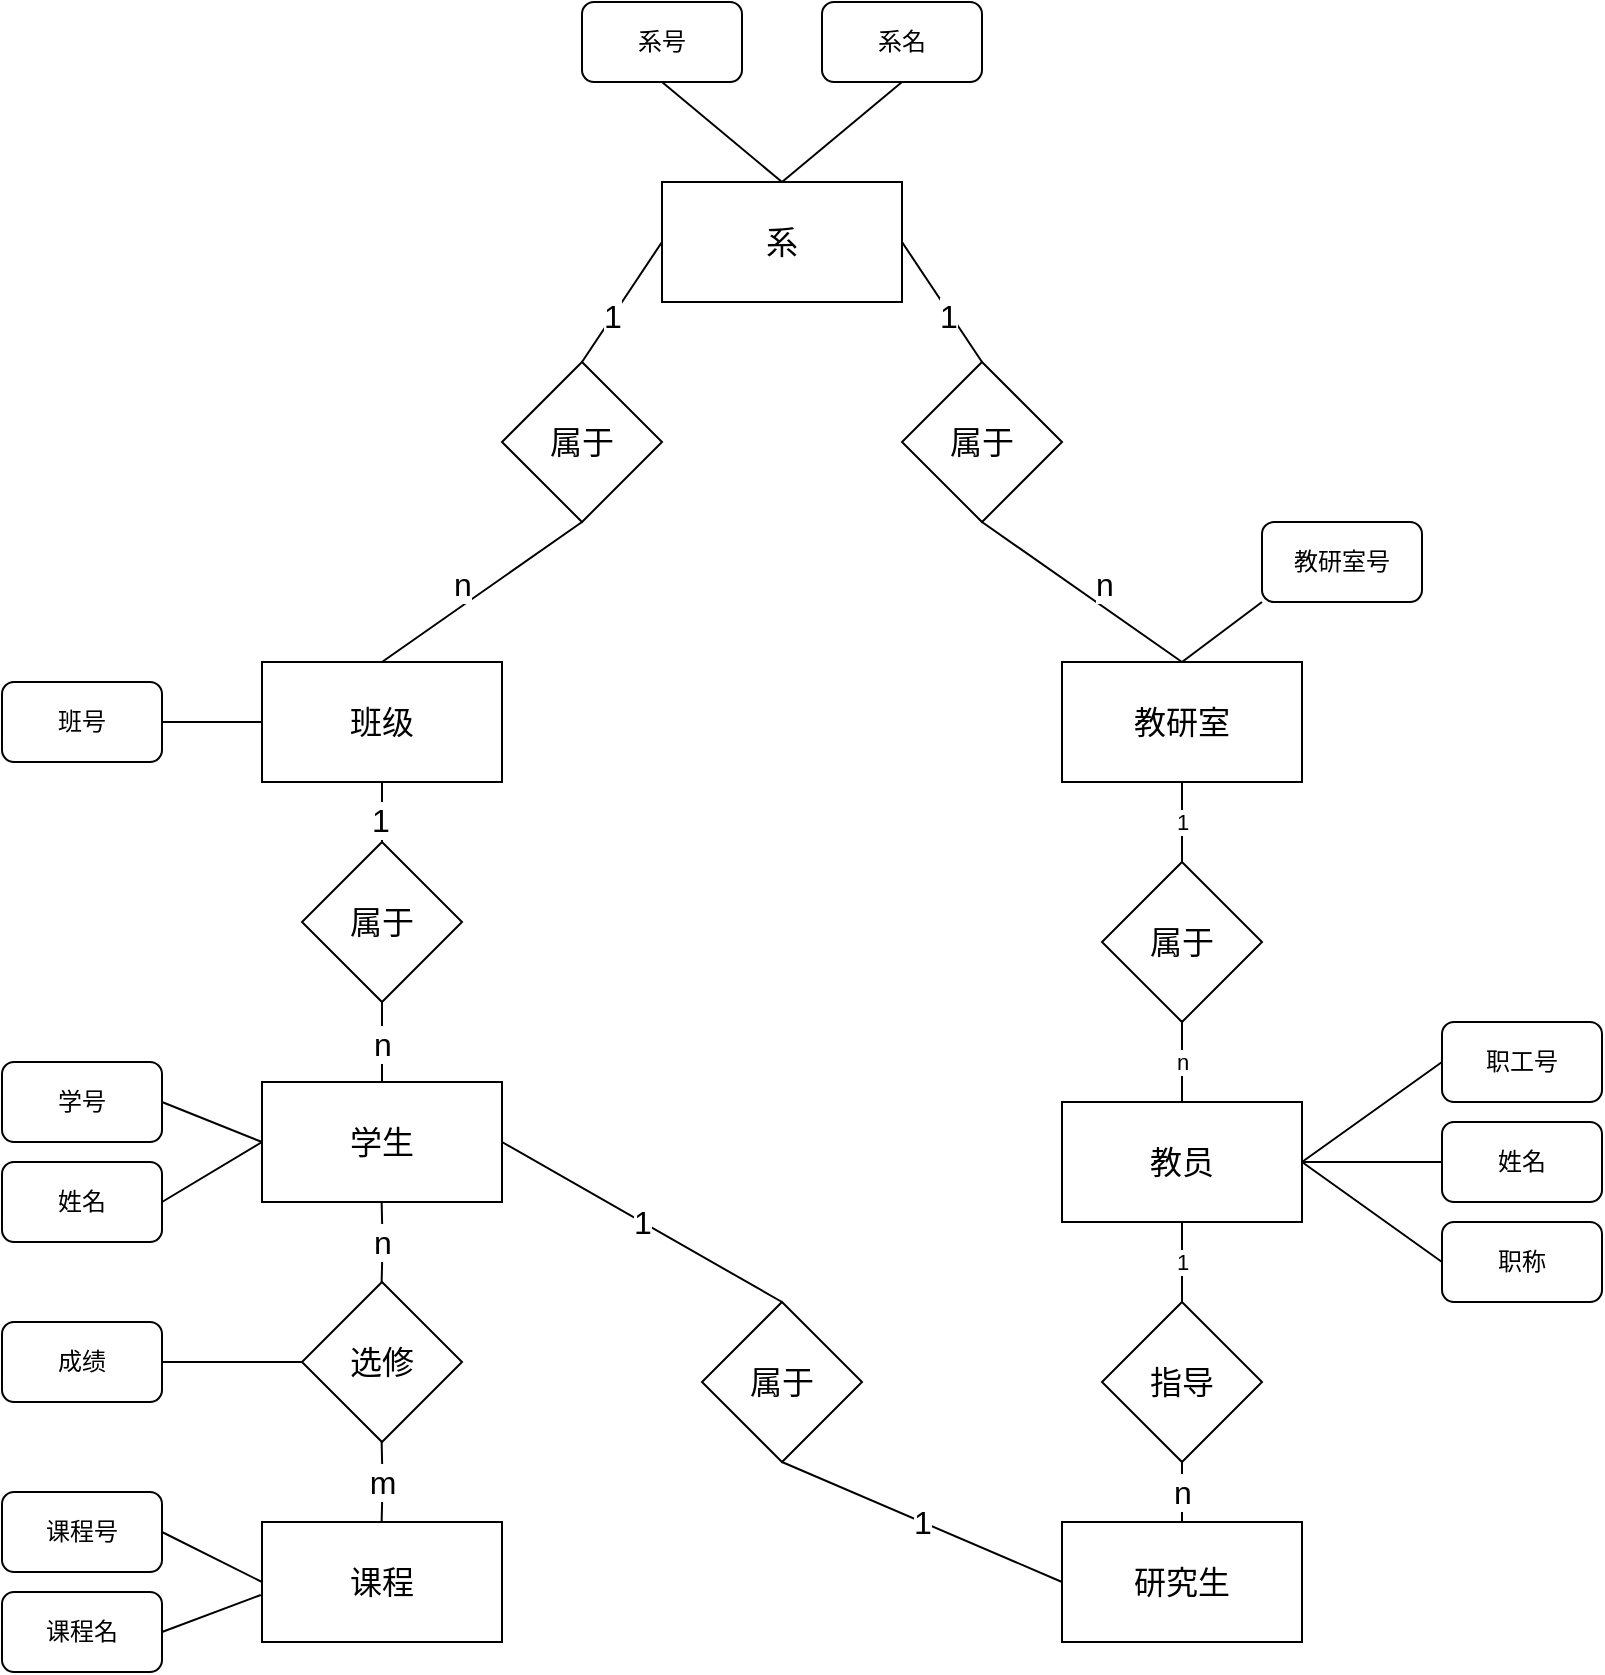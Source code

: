 <mxfile version="20.6.0" type="github">
  <diagram id="wtk5QLIoAwouslw7U4_e" name="第 1 页">
    <mxGraphModel dx="1105" dy="413" grid="1" gridSize="10" guides="1" tooltips="1" connect="1" arrows="1" fold="1" page="1" pageScale="1" pageWidth="850" pageHeight="1100" math="0" shadow="0">
      <root>
        <mxCell id="0" />
        <mxCell id="1" parent="0" />
        <mxCell id="UVKUmxEZPX85mDdvoM-r-1" value="&lt;font style=&quot;font-size: 16px;&quot;&gt;系&lt;/font&gt;" style="rounded=0;whiteSpace=wrap;html=1;" vertex="1" parent="1">
          <mxGeometry x="270" y="240" width="120" height="60" as="geometry" />
        </mxCell>
        <mxCell id="UVKUmxEZPX85mDdvoM-r-2" value="属于" style="rhombus;whiteSpace=wrap;html=1;fontSize=16;" vertex="1" parent="1">
          <mxGeometry x="190" y="330" width="80" height="80" as="geometry" />
        </mxCell>
        <mxCell id="UVKUmxEZPX85mDdvoM-r-3" value="属于" style="rhombus;whiteSpace=wrap;html=1;fontSize=16;" vertex="1" parent="1">
          <mxGeometry x="390" y="330" width="80" height="80" as="geometry" />
        </mxCell>
        <mxCell id="UVKUmxEZPX85mDdvoM-r-4" value="" style="endArrow=none;html=1;rounded=0;fontSize=16;entryX=0;entryY=0.5;entryDx=0;entryDy=0;exitX=0.5;exitY=0;exitDx=0;exitDy=0;" edge="1" parent="1" source="UVKUmxEZPX85mDdvoM-r-2" target="UVKUmxEZPX85mDdvoM-r-1">
          <mxGeometry width="50" height="50" relative="1" as="geometry">
            <mxPoint x="220" y="370" as="sourcePoint" />
            <mxPoint x="270" y="320" as="targetPoint" />
          </mxGeometry>
        </mxCell>
        <mxCell id="UVKUmxEZPX85mDdvoM-r-5" value="1" style="edgeLabel;html=1;align=center;verticalAlign=middle;resizable=0;points=[];fontSize=16;" vertex="1" connectable="0" parent="UVKUmxEZPX85mDdvoM-r-4">
          <mxGeometry x="-0.24" y="1" relative="1" as="geometry">
            <mxPoint as="offset" />
          </mxGeometry>
        </mxCell>
        <mxCell id="UVKUmxEZPX85mDdvoM-r-6" value="" style="endArrow=none;html=1;rounded=0;fontSize=16;entryX=1;entryY=0.5;entryDx=0;entryDy=0;exitX=0.5;exitY=0;exitDx=0;exitDy=0;" edge="1" parent="1" source="UVKUmxEZPX85mDdvoM-r-3" target="UVKUmxEZPX85mDdvoM-r-1">
          <mxGeometry width="50" height="50" relative="1" as="geometry">
            <mxPoint x="320" y="410" as="sourcePoint" />
            <mxPoint x="370" y="360" as="targetPoint" />
          </mxGeometry>
        </mxCell>
        <mxCell id="UVKUmxEZPX85mDdvoM-r-7" value="1" style="edgeLabel;html=1;align=center;verticalAlign=middle;resizable=0;points=[];fontSize=16;" vertex="1" connectable="0" parent="UVKUmxEZPX85mDdvoM-r-6">
          <mxGeometry x="-0.191" y="1" relative="1" as="geometry">
            <mxPoint as="offset" />
          </mxGeometry>
        </mxCell>
        <mxCell id="UVKUmxEZPX85mDdvoM-r-8" value="班级" style="rounded=0;whiteSpace=wrap;html=1;fontSize=16;" vertex="1" parent="1">
          <mxGeometry x="70" y="480" width="120" height="60" as="geometry" />
        </mxCell>
        <mxCell id="UVKUmxEZPX85mDdvoM-r-9" value="" style="endArrow=none;html=1;rounded=0;fontSize=16;entryX=0.5;entryY=1;entryDx=0;entryDy=0;exitX=0.5;exitY=0;exitDx=0;exitDy=0;" edge="1" parent="1" source="UVKUmxEZPX85mDdvoM-r-8" target="UVKUmxEZPX85mDdvoM-r-2">
          <mxGeometry width="50" height="50" relative="1" as="geometry">
            <mxPoint x="300" y="490" as="sourcePoint" />
            <mxPoint x="350" y="440" as="targetPoint" />
          </mxGeometry>
        </mxCell>
        <mxCell id="UVKUmxEZPX85mDdvoM-r-10" value="n" style="edgeLabel;html=1;align=center;verticalAlign=middle;resizable=0;points=[];fontSize=16;" vertex="1" connectable="0" parent="UVKUmxEZPX85mDdvoM-r-9">
          <mxGeometry x="-0.216" relative="1" as="geometry">
            <mxPoint y="-12" as="offset" />
          </mxGeometry>
        </mxCell>
        <mxCell id="UVKUmxEZPX85mDdvoM-r-74" value="1" style="edgeStyle=none;rounded=0;orthogonalLoop=1;jettySize=auto;html=1;exitX=0.5;exitY=1;exitDx=0;exitDy=0;entryX=0.5;entryY=0;entryDx=0;entryDy=0;endArrow=none;endFill=0;" edge="1" parent="1" source="UVKUmxEZPX85mDdvoM-r-11" target="UVKUmxEZPX85mDdvoM-r-73">
          <mxGeometry relative="1" as="geometry" />
        </mxCell>
        <mxCell id="UVKUmxEZPX85mDdvoM-r-11" value="教研室" style="rounded=0;whiteSpace=wrap;html=1;fontSize=16;" vertex="1" parent="1">
          <mxGeometry x="470" y="480" width="120" height="60" as="geometry" />
        </mxCell>
        <mxCell id="UVKUmxEZPX85mDdvoM-r-12" value="" style="endArrow=none;html=1;rounded=0;fontSize=16;entryX=0.5;entryY=1;entryDx=0;entryDy=0;exitX=0.5;exitY=0;exitDx=0;exitDy=0;" edge="1" parent="1" source="UVKUmxEZPX85mDdvoM-r-11" target="UVKUmxEZPX85mDdvoM-r-3">
          <mxGeometry width="50" height="50" relative="1" as="geometry">
            <mxPoint x="240" y="490" as="sourcePoint" />
            <mxPoint x="240" y="420" as="targetPoint" />
          </mxGeometry>
        </mxCell>
        <mxCell id="UVKUmxEZPX85mDdvoM-r-13" value="n" style="edgeLabel;html=1;align=center;verticalAlign=middle;resizable=0;points=[];fontSize=16;" vertex="1" connectable="0" parent="UVKUmxEZPX85mDdvoM-r-12">
          <mxGeometry x="-0.216" relative="1" as="geometry">
            <mxPoint y="-12" as="offset" />
          </mxGeometry>
        </mxCell>
        <mxCell id="UVKUmxEZPX85mDdvoM-r-28" style="edgeStyle=orthogonalEdgeStyle;rounded=0;orthogonalLoop=1;jettySize=auto;html=1;exitX=0.5;exitY=1;exitDx=0;exitDy=0;entryX=0.5;entryY=0;entryDx=0;entryDy=0;fontSize=16;endArrow=none;endFill=0;" edge="1" parent="1" source="UVKUmxEZPX85mDdvoM-r-30" target="UVKUmxEZPX85mDdvoM-r-33">
          <mxGeometry relative="1" as="geometry" />
        </mxCell>
        <mxCell id="UVKUmxEZPX85mDdvoM-r-29" value="n" style="edgeLabel;html=1;align=center;verticalAlign=middle;resizable=0;points=[];fontSize=16;" vertex="1" connectable="0" parent="UVKUmxEZPX85mDdvoM-r-28">
          <mxGeometry x="0.276" y="-1" relative="1" as="geometry">
            <mxPoint x="1" y="-5" as="offset" />
          </mxGeometry>
        </mxCell>
        <mxCell id="UVKUmxEZPX85mDdvoM-r-30" value="属于" style="rhombus;whiteSpace=wrap;html=1;fontSize=16;" vertex="1" parent="1">
          <mxGeometry x="90" y="570" width="80" height="80" as="geometry" />
        </mxCell>
        <mxCell id="UVKUmxEZPX85mDdvoM-r-31" value="" style="endArrow=none;html=1;rounded=0;fontSize=16;entryX=0.5;entryY=1;entryDx=0;entryDy=0;exitX=0.5;exitY=0;exitDx=0;exitDy=0;" edge="1" parent="1" source="UVKUmxEZPX85mDdvoM-r-30" target="UVKUmxEZPX85mDdvoM-r-8">
          <mxGeometry width="50" height="50" relative="1" as="geometry">
            <mxPoint x="240" y="340" as="sourcePoint" />
            <mxPoint x="280" y="280" as="targetPoint" />
          </mxGeometry>
        </mxCell>
        <mxCell id="UVKUmxEZPX85mDdvoM-r-32" value="1" style="edgeLabel;html=1;align=center;verticalAlign=middle;resizable=0;points=[];fontSize=16;" vertex="1" connectable="0" parent="UVKUmxEZPX85mDdvoM-r-31">
          <mxGeometry x="-0.24" y="1" relative="1" as="geometry">
            <mxPoint as="offset" />
          </mxGeometry>
        </mxCell>
        <mxCell id="UVKUmxEZPX85mDdvoM-r-33" value="学生" style="rounded=0;whiteSpace=wrap;html=1;fontSize=16;" vertex="1" parent="1">
          <mxGeometry x="70" y="690" width="120" height="60" as="geometry" />
        </mxCell>
        <mxCell id="UVKUmxEZPX85mDdvoM-r-34" value="课程" style="rounded=0;whiteSpace=wrap;html=1;fontSize=16;" vertex="1" parent="1">
          <mxGeometry x="70" y="910" width="120" height="60" as="geometry" />
        </mxCell>
        <mxCell id="UVKUmxEZPX85mDdvoM-r-35" value="选修" style="rhombus;whiteSpace=wrap;html=1;fontSize=16;" vertex="1" parent="1">
          <mxGeometry x="90" y="790" width="80" height="80" as="geometry" />
        </mxCell>
        <mxCell id="UVKUmxEZPX85mDdvoM-r-36" style="edgeStyle=orthogonalEdgeStyle;rounded=0;orthogonalLoop=1;jettySize=auto;html=1;exitX=0.5;exitY=1;exitDx=0;exitDy=0;entryX=0.5;entryY=0;entryDx=0;entryDy=0;fontSize=16;endArrow=none;endFill=0;" edge="1" parent="1">
          <mxGeometry relative="1" as="geometry">
            <mxPoint x="129.82" y="750" as="sourcePoint" />
            <mxPoint x="129.82" y="790" as="targetPoint" />
          </mxGeometry>
        </mxCell>
        <mxCell id="UVKUmxEZPX85mDdvoM-r-37" value="n" style="edgeLabel;html=1;align=center;verticalAlign=middle;resizable=0;points=[];fontSize=16;" vertex="1" connectable="0" parent="UVKUmxEZPX85mDdvoM-r-36">
          <mxGeometry x="0.276" y="-1" relative="1" as="geometry">
            <mxPoint x="1" y="-5" as="offset" />
          </mxGeometry>
        </mxCell>
        <mxCell id="UVKUmxEZPX85mDdvoM-r-38" style="edgeStyle=orthogonalEdgeStyle;rounded=0;orthogonalLoop=1;jettySize=auto;html=1;exitX=0.5;exitY=1;exitDx=0;exitDy=0;entryX=0.5;entryY=0;entryDx=0;entryDy=0;fontSize=16;endArrow=none;endFill=0;" edge="1" parent="1">
          <mxGeometry relative="1" as="geometry">
            <mxPoint x="129.82" y="870" as="sourcePoint" />
            <mxPoint x="129.82" y="910" as="targetPoint" />
          </mxGeometry>
        </mxCell>
        <mxCell id="UVKUmxEZPX85mDdvoM-r-39" value="m" style="edgeLabel;html=1;align=center;verticalAlign=middle;resizable=0;points=[];fontSize=16;" vertex="1" connectable="0" parent="UVKUmxEZPX85mDdvoM-r-38">
          <mxGeometry x="0.276" y="-1" relative="1" as="geometry">
            <mxPoint x="1" y="-5" as="offset" />
          </mxGeometry>
        </mxCell>
        <mxCell id="UVKUmxEZPX85mDdvoM-r-40" value="研究生" style="rounded=0;whiteSpace=wrap;html=1;fontSize=16;" vertex="1" parent="1">
          <mxGeometry x="470" y="910" width="120" height="60" as="geometry" />
        </mxCell>
        <mxCell id="UVKUmxEZPX85mDdvoM-r-41" value="指导" style="rhombus;whiteSpace=wrap;html=1;fontSize=16;" vertex="1" parent="1">
          <mxGeometry x="490" y="800" width="80" height="80" as="geometry" />
        </mxCell>
        <mxCell id="UVKUmxEZPX85mDdvoM-r-42" value="属于" style="rhombus;whiteSpace=wrap;html=1;fontSize=16;" vertex="1" parent="1">
          <mxGeometry x="290" y="800" width="80" height="80" as="geometry" />
        </mxCell>
        <mxCell id="UVKUmxEZPX85mDdvoM-r-43" value="1" style="endArrow=none;html=1;rounded=0;fontSize=16;entryX=1;entryY=0.5;entryDx=0;entryDy=0;exitX=0.5;exitY=0;exitDx=0;exitDy=0;" edge="1" parent="1" source="UVKUmxEZPX85mDdvoM-r-42" target="UVKUmxEZPX85mDdvoM-r-33">
          <mxGeometry width="50" height="50" relative="1" as="geometry">
            <mxPoint x="280" y="780" as="sourcePoint" />
            <mxPoint x="290" y="730" as="targetPoint" />
          </mxGeometry>
        </mxCell>
        <mxCell id="UVKUmxEZPX85mDdvoM-r-44" value="1" style="endArrow=none;html=1;rounded=0;fontSize=16;entryX=0.5;entryY=1;entryDx=0;entryDy=0;exitX=0;exitY=0.5;exitDx=0;exitDy=0;" edge="1" parent="1" source="UVKUmxEZPX85mDdvoM-r-40" target="UVKUmxEZPX85mDdvoM-r-42">
          <mxGeometry width="50" height="50" relative="1" as="geometry">
            <mxPoint x="300" y="840" as="sourcePoint" />
            <mxPoint x="330" y="935" as="targetPoint" />
          </mxGeometry>
        </mxCell>
        <mxCell id="UVKUmxEZPX85mDdvoM-r-45" value="n" style="endArrow=none;html=1;rounded=0;fontSize=16;entryX=0.5;entryY=1;entryDx=0;entryDy=0;exitX=0.5;exitY=0;exitDx=0;exitDy=0;" edge="1" parent="1" source="UVKUmxEZPX85mDdvoM-r-40" target="UVKUmxEZPX85mDdvoM-r-41">
          <mxGeometry width="50" height="50" relative="1" as="geometry">
            <mxPoint x="530" y="915" as="sourcePoint" />
            <mxPoint x="580" y="865" as="targetPoint" />
          </mxGeometry>
        </mxCell>
        <mxCell id="UVKUmxEZPX85mDdvoM-r-52" style="rounded=0;orthogonalLoop=1;jettySize=auto;html=1;exitX=0.5;exitY=1;exitDx=0;exitDy=0;entryX=0.5;entryY=0;entryDx=0;entryDy=0;endArrow=none;endFill=0;" edge="1" parent="1" source="UVKUmxEZPX85mDdvoM-r-48" target="UVKUmxEZPX85mDdvoM-r-1">
          <mxGeometry relative="1" as="geometry" />
        </mxCell>
        <mxCell id="UVKUmxEZPX85mDdvoM-r-48" value="系号" style="rounded=1;whiteSpace=wrap;html=1;" vertex="1" parent="1">
          <mxGeometry x="230" y="150" width="80" height="40" as="geometry" />
        </mxCell>
        <mxCell id="UVKUmxEZPX85mDdvoM-r-53" style="edgeStyle=none;rounded=0;orthogonalLoop=1;jettySize=auto;html=1;exitX=0.5;exitY=1;exitDx=0;exitDy=0;entryX=0.5;entryY=0;entryDx=0;entryDy=0;endArrow=none;endFill=0;" edge="1" parent="1" source="UVKUmxEZPX85mDdvoM-r-49" target="UVKUmxEZPX85mDdvoM-r-1">
          <mxGeometry relative="1" as="geometry" />
        </mxCell>
        <mxCell id="UVKUmxEZPX85mDdvoM-r-49" value="系名" style="rounded=1;whiteSpace=wrap;html=1;" vertex="1" parent="1">
          <mxGeometry x="350" y="150" width="80" height="40" as="geometry" />
        </mxCell>
        <mxCell id="UVKUmxEZPX85mDdvoM-r-58" style="edgeStyle=none;rounded=0;orthogonalLoop=1;jettySize=auto;html=1;exitX=1;exitY=0.5;exitDx=0;exitDy=0;entryX=0;entryY=0.5;entryDx=0;entryDy=0;endArrow=none;endFill=0;" edge="1" parent="1" source="UVKUmxEZPX85mDdvoM-r-56" target="UVKUmxEZPX85mDdvoM-r-8">
          <mxGeometry relative="1" as="geometry" />
        </mxCell>
        <mxCell id="UVKUmxEZPX85mDdvoM-r-56" value="班号" style="rounded=1;whiteSpace=wrap;html=1;" vertex="1" parent="1">
          <mxGeometry x="-60" y="490" width="80" height="40" as="geometry" />
        </mxCell>
        <mxCell id="UVKUmxEZPX85mDdvoM-r-61" style="edgeStyle=none;rounded=0;orthogonalLoop=1;jettySize=auto;html=1;exitX=0;exitY=1;exitDx=0;exitDy=0;entryX=0.5;entryY=0;entryDx=0;entryDy=0;endArrow=none;endFill=0;" edge="1" parent="1" source="UVKUmxEZPX85mDdvoM-r-60" target="UVKUmxEZPX85mDdvoM-r-11">
          <mxGeometry relative="1" as="geometry" />
        </mxCell>
        <mxCell id="UVKUmxEZPX85mDdvoM-r-60" value="教研室号" style="rounded=1;whiteSpace=wrap;html=1;" vertex="1" parent="1">
          <mxGeometry x="570" y="410" width="80" height="40" as="geometry" />
        </mxCell>
        <mxCell id="UVKUmxEZPX85mDdvoM-r-63" style="edgeStyle=none;rounded=0;orthogonalLoop=1;jettySize=auto;html=1;exitX=1;exitY=0.5;exitDx=0;exitDy=0;entryX=0;entryY=0.5;entryDx=0;entryDy=0;endArrow=none;endFill=0;" edge="1" parent="1" source="UVKUmxEZPX85mDdvoM-r-62" target="UVKUmxEZPX85mDdvoM-r-33">
          <mxGeometry relative="1" as="geometry" />
        </mxCell>
        <mxCell id="UVKUmxEZPX85mDdvoM-r-62" value="学号" style="rounded=1;whiteSpace=wrap;html=1;" vertex="1" parent="1">
          <mxGeometry x="-60" y="680" width="80" height="40" as="geometry" />
        </mxCell>
        <mxCell id="UVKUmxEZPX85mDdvoM-r-65" style="edgeStyle=none;rounded=0;orthogonalLoop=1;jettySize=auto;html=1;exitX=1;exitY=0.5;exitDx=0;exitDy=0;entryX=0;entryY=0.5;entryDx=0;entryDy=0;endArrow=none;endFill=0;" edge="1" parent="1" source="UVKUmxEZPX85mDdvoM-r-64" target="UVKUmxEZPX85mDdvoM-r-33">
          <mxGeometry relative="1" as="geometry" />
        </mxCell>
        <mxCell id="UVKUmxEZPX85mDdvoM-r-64" value="姓名" style="rounded=1;whiteSpace=wrap;html=1;" vertex="1" parent="1">
          <mxGeometry x="-60" y="730" width="80" height="40" as="geometry" />
        </mxCell>
        <mxCell id="UVKUmxEZPX85mDdvoM-r-68" style="edgeStyle=none;rounded=0;orthogonalLoop=1;jettySize=auto;html=1;exitX=1;exitY=0.5;exitDx=0;exitDy=0;entryX=0;entryY=0.5;entryDx=0;entryDy=0;endArrow=none;endFill=0;" edge="1" parent="1" source="UVKUmxEZPX85mDdvoM-r-66" target="UVKUmxEZPX85mDdvoM-r-34">
          <mxGeometry relative="1" as="geometry" />
        </mxCell>
        <mxCell id="UVKUmxEZPX85mDdvoM-r-66" value="课程号" style="rounded=1;whiteSpace=wrap;html=1;" vertex="1" parent="1">
          <mxGeometry x="-60" y="895" width="80" height="40" as="geometry" />
        </mxCell>
        <mxCell id="UVKUmxEZPX85mDdvoM-r-71" style="edgeStyle=none;rounded=0;orthogonalLoop=1;jettySize=auto;html=1;exitX=1;exitY=0.5;exitDx=0;exitDy=0;entryX=-0.005;entryY=0.608;entryDx=0;entryDy=0;entryPerimeter=0;endArrow=none;endFill=0;" edge="1" parent="1" source="UVKUmxEZPX85mDdvoM-r-67" target="UVKUmxEZPX85mDdvoM-r-34">
          <mxGeometry relative="1" as="geometry" />
        </mxCell>
        <mxCell id="UVKUmxEZPX85mDdvoM-r-67" value="课程名" style="rounded=1;whiteSpace=wrap;html=1;" vertex="1" parent="1">
          <mxGeometry x="-60" y="945" width="80" height="40" as="geometry" />
        </mxCell>
        <mxCell id="UVKUmxEZPX85mDdvoM-r-84" value="1" style="edgeStyle=none;rounded=0;orthogonalLoop=1;jettySize=auto;html=1;exitX=0.5;exitY=1;exitDx=0;exitDy=0;entryX=0.5;entryY=0;entryDx=0;entryDy=0;endArrow=none;endFill=0;" edge="1" parent="1" source="UVKUmxEZPX85mDdvoM-r-72" target="UVKUmxEZPX85mDdvoM-r-41">
          <mxGeometry relative="1" as="geometry" />
        </mxCell>
        <mxCell id="UVKUmxEZPX85mDdvoM-r-72" value="教员" style="rounded=0;whiteSpace=wrap;html=1;fontSize=16;" vertex="1" parent="1">
          <mxGeometry x="470" y="700" width="120" height="60" as="geometry" />
        </mxCell>
        <mxCell id="UVKUmxEZPX85mDdvoM-r-75" value="n" style="edgeStyle=none;rounded=0;orthogonalLoop=1;jettySize=auto;html=1;exitX=0.5;exitY=1;exitDx=0;exitDy=0;entryX=0.5;entryY=0;entryDx=0;entryDy=0;endArrow=none;endFill=0;" edge="1" parent="1" source="UVKUmxEZPX85mDdvoM-r-73" target="UVKUmxEZPX85mDdvoM-r-72">
          <mxGeometry relative="1" as="geometry" />
        </mxCell>
        <mxCell id="UVKUmxEZPX85mDdvoM-r-73" value="属于" style="rhombus;whiteSpace=wrap;html=1;fontSize=16;" vertex="1" parent="1">
          <mxGeometry x="490" y="580" width="80" height="80" as="geometry" />
        </mxCell>
        <mxCell id="UVKUmxEZPX85mDdvoM-r-82" style="edgeStyle=none;rounded=0;orthogonalLoop=1;jettySize=auto;html=1;exitX=0;exitY=0.5;exitDx=0;exitDy=0;entryX=1;entryY=0.5;entryDx=0;entryDy=0;endArrow=none;endFill=0;" edge="1" parent="1" source="UVKUmxEZPX85mDdvoM-r-78" target="UVKUmxEZPX85mDdvoM-r-72">
          <mxGeometry relative="1" as="geometry" />
        </mxCell>
        <mxCell id="UVKUmxEZPX85mDdvoM-r-78" value="职工号" style="rounded=1;whiteSpace=wrap;html=1;" vertex="1" parent="1">
          <mxGeometry x="660" y="660" width="80" height="40" as="geometry" />
        </mxCell>
        <mxCell id="UVKUmxEZPX85mDdvoM-r-83" style="edgeStyle=none;rounded=0;orthogonalLoop=1;jettySize=auto;html=1;exitX=0;exitY=0.5;exitDx=0;exitDy=0;entryX=1;entryY=0.5;entryDx=0;entryDy=0;endArrow=none;endFill=0;" edge="1" parent="1" source="UVKUmxEZPX85mDdvoM-r-79" target="UVKUmxEZPX85mDdvoM-r-72">
          <mxGeometry relative="1" as="geometry" />
        </mxCell>
        <mxCell id="UVKUmxEZPX85mDdvoM-r-79" value="姓名" style="rounded=1;whiteSpace=wrap;html=1;" vertex="1" parent="1">
          <mxGeometry x="660" y="710" width="80" height="40" as="geometry" />
        </mxCell>
        <mxCell id="UVKUmxEZPX85mDdvoM-r-86" style="edgeStyle=none;rounded=0;orthogonalLoop=1;jettySize=auto;html=1;exitX=0;exitY=0.5;exitDx=0;exitDy=0;entryX=1;entryY=0.5;entryDx=0;entryDy=0;endArrow=none;endFill=0;" edge="1" parent="1" source="UVKUmxEZPX85mDdvoM-r-85" target="UVKUmxEZPX85mDdvoM-r-72">
          <mxGeometry relative="1" as="geometry" />
        </mxCell>
        <mxCell id="UVKUmxEZPX85mDdvoM-r-85" value="职称" style="rounded=1;whiteSpace=wrap;html=1;" vertex="1" parent="1">
          <mxGeometry x="660" y="760" width="80" height="40" as="geometry" />
        </mxCell>
        <mxCell id="UVKUmxEZPX85mDdvoM-r-88" style="edgeStyle=none;rounded=0;orthogonalLoop=1;jettySize=auto;html=1;exitX=1;exitY=0.5;exitDx=0;exitDy=0;entryX=0;entryY=0.5;entryDx=0;entryDy=0;endArrow=none;endFill=0;" edge="1" parent="1" source="UVKUmxEZPX85mDdvoM-r-87" target="UVKUmxEZPX85mDdvoM-r-35">
          <mxGeometry relative="1" as="geometry" />
        </mxCell>
        <mxCell id="UVKUmxEZPX85mDdvoM-r-87" value="成绩" style="rounded=1;whiteSpace=wrap;html=1;" vertex="1" parent="1">
          <mxGeometry x="-60" y="810" width="80" height="40" as="geometry" />
        </mxCell>
      </root>
    </mxGraphModel>
  </diagram>
</mxfile>
